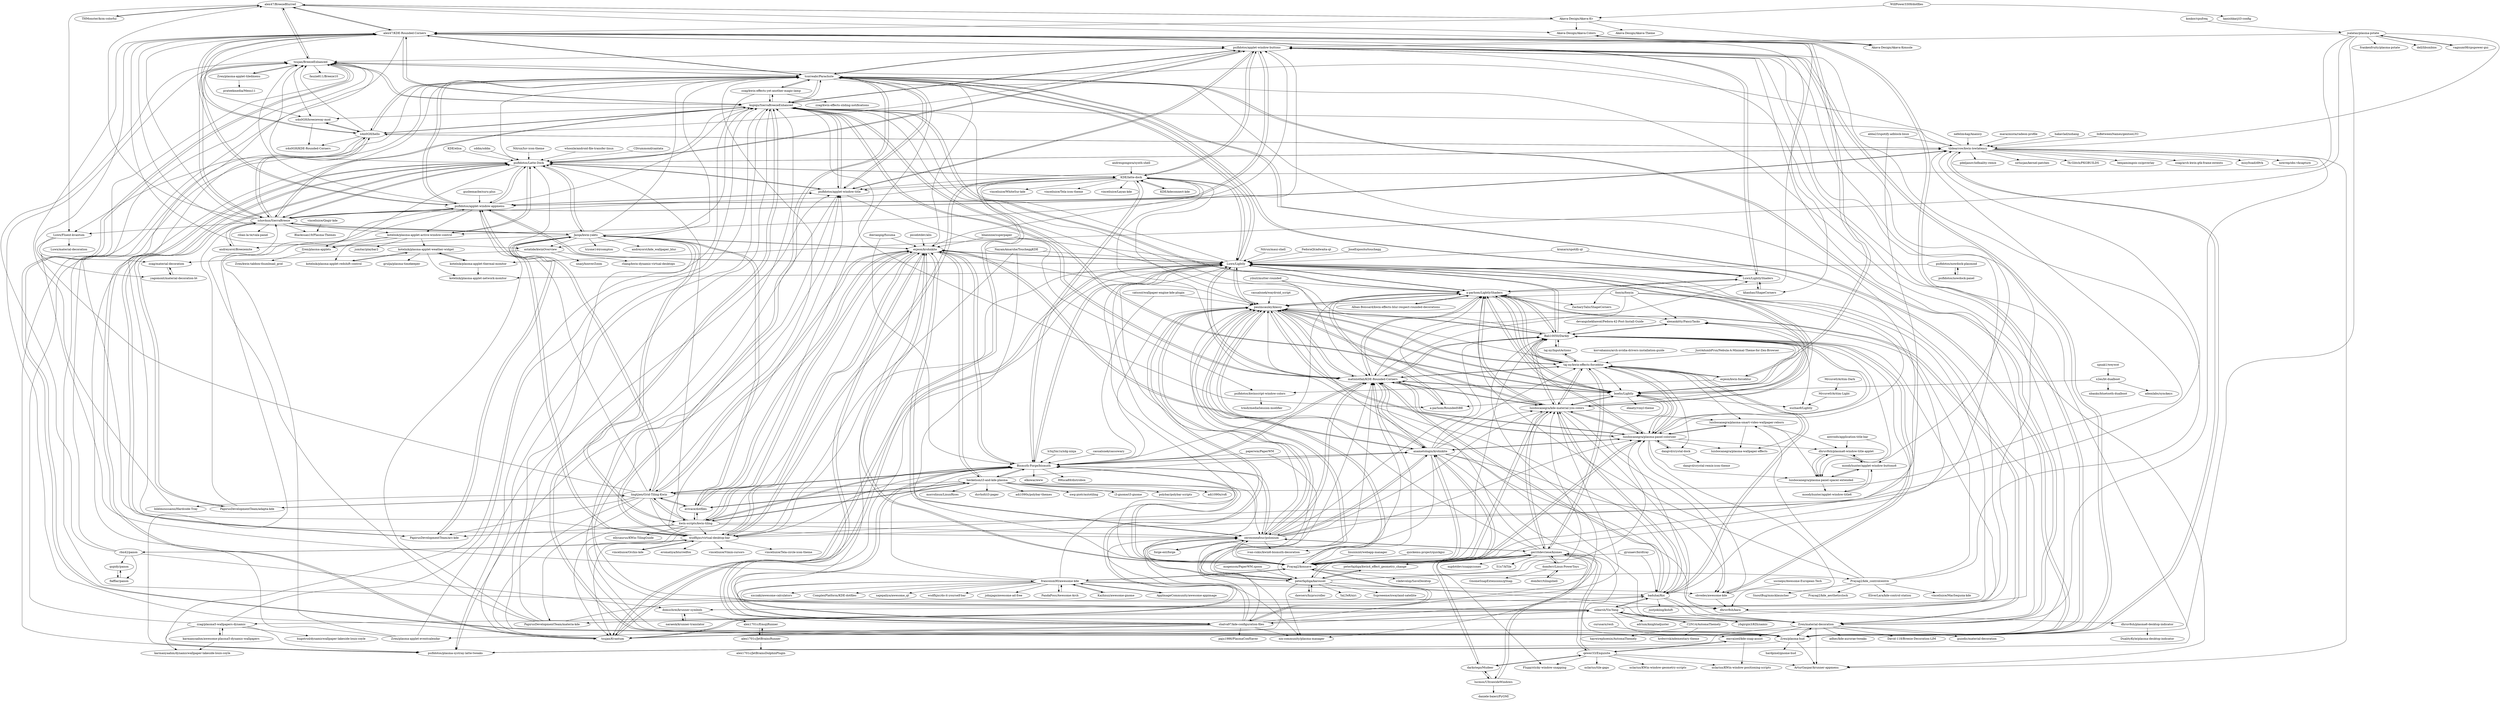 digraph G {
"alex47/BreezeBlurred" -> "Akava-Design/Akava-Kv"
"alex47/BreezeBlurred" -> "tsujan/BreezeEnhanced"
"alex47/BreezeBlurred" -> "THMonster/kcm-colorful" ["e"=1]
"alex47/BreezeBlurred" -> "Akava-Design/Akava-Colors"
"alex47/BreezeBlurred" -> "alex47/KDE-Rounded-Corners"
"alex47/BreezeBlurred" -> "Akava-Design/Akava-Konsole"
"alex47/BreezeBlurred" -> "Luwx/Fluent-kvantum"
"Akava-Design/Akava-Kv" -> "alex47/BreezeBlurred"
"Akava-Design/Akava-Kv" -> "Akava-Design/Akava-Colors"
"Akava-Design/Akava-Kv" -> "Akava-Design/Akava-Konsole"
"Akava-Design/Akava-Kv" -> "Akava-Design/Akava-Theme"
"Akava-Design/Akava-Kv" -> "alex47/KDE-Rounded-Corners"
"KDE/latte-dock" -> "psifidotos/Latte-Dock"
"KDE/latte-dock" -> "Luwx/Lightly"
"KDE/latte-dock" -> "tsujan/Kvantum" ["e"=1]
"KDE/latte-dock" -> "psifidotos/applet-window-buttons"
"KDE/latte-dock" -> "psifidotos/applet-window-appmenu"
"KDE/latte-dock" -> "Bismuth-Forge/bismuth"
"KDE/latte-dock" -> "paulmcauley/klassy"
"KDE/latte-dock" -> "vinceliuice/Layan-kde" ["e"=1]
"KDE/latte-dock" -> "matinlotfali/KDE-Rounded-Corners"
"KDE/latte-dock" -> "KDE/kdeconnect-kde" ["e"=1]
"KDE/latte-dock" -> "wsdfhjxc/virtual-desktop-bar"
"KDE/latte-dock" -> "vinceliuice/WhiteSur-kde" ["e"=1]
"KDE/latte-dock" -> "esjeon/krohnkite"
"KDE/latte-dock" -> "vinceliuice/Tela-icon-theme" ["e"=1]
"KDE/latte-dock" -> "psifidotos/applet-window-title"
"Zren/plasma-applet-eventcalendar" -> "tcorreabr/Parachute" ["e"=1]
"Zren/plasma-applet-eventcalendar" -> "psifidotos/applet-window-title" ["e"=1]
"Zren/plasma-applet-eventcalendar" -> "psifidotos/applet-window-appmenu" ["e"=1]
"Nitrux/luv-icon-theme" -> "psifidotos/Latte-Dock" ["e"=1]
"psifidotos/applet-window-buttons" -> "psifidotos/applet-window-title"
"psifidotos/applet-window-buttons" -> "psifidotos/applet-window-appmenu"
"psifidotos/applet-window-buttons" -> "psifidotos/Latte-Dock"
"psifidotos/applet-window-buttons" -> "kupiqu/SierraBreezeEnhanced"
"psifidotos/applet-window-buttons" -> "tcorreabr/Parachute"
"psifidotos/applet-window-buttons" -> "Zren/plasma-hud"
"psifidotos/applet-window-buttons" -> "alex47/KDE-Rounded-Corners"
"psifidotos/applet-window-buttons" -> "psifidotos/plasma-systray-latte-tweaks"
"psifidotos/applet-window-buttons" -> "kotelnik/plasma-applet-active-window-control"
"psifidotos/applet-window-buttons" -> "moodyhunter/applet-window-buttons6"
"psifidotos/applet-window-buttons" -> "tsujan/BreezeEnhanced"
"psifidotos/applet-window-buttons" -> "KDE/latte-dock"
"psifidotos/applet-window-title" -> "psifidotos/applet-window-buttons"
"psifidotos/applet-window-title" -> "psifidotos/applet-window-appmenu"
"psifidotos/applet-window-title" -> "psifidotos/Latte-Dock"
"psifidotos/applet-window-title" -> "psifidotos/plasma-systray-latte-tweaks"
"psifidotos/applet-window-title" -> "psifidotos/kwinscript-window-colors"
"psifidotos/applet-window-title" -> "tcorreabr/Parachute"
"psifidotos/applet-window-title" -> "kupiqu/SierraBreezeEnhanced"
"psifidotos/applet-window-appmenu" -> "psifidotos/applet-window-title"
"psifidotos/applet-window-appmenu" -> "psifidotos/applet-window-buttons"
"psifidotos/applet-window-appmenu" -> "psifidotos/Latte-Dock"
"psifidotos/applet-window-appmenu" -> "psifidotos/plasma-systray-latte-tweaks"
"psifidotos/applet-window-appmenu" -> "wsdfhjxc/virtual-desktop-bar"
"psifidotos/applet-window-appmenu" -> "tcorreabr/Parachute"
"psifidotos/applet-window-appmenu" -> "tsujan/BreezeEnhanced"
"psifidotos/applet-window-appmenu" -> "Luwx/Lightly"
"psifidotos/applet-window-appmenu" -> "kotelnik/plasma-applet-active-window-control"
"psifidotos/applet-window-appmenu" -> "kupiqu/SierraBreezeEnhanced"
"psifidotos/applet-window-appmenu" -> "alex47/KDE-Rounded-Corners"
"psifidotos/applet-window-appmenu" -> "ishovkun/SierraBreeze"
"ishovkun/SierraBreeze" -> "tsujan/BreezeEnhanced"
"ishovkun/SierraBreeze" -> "kupiqu/SierraBreezeEnhanced"
"ishovkun/SierraBreeze" -> "andreyorst/Breezemite"
"ishovkun/SierraBreeze" -> "psifidotos/Latte-Dock"
"ishovkun/SierraBreeze" -> "n4n0GH/hello"
"ishovkun/SierraBreeze" -> "Blacksuan19/Plasma-Themes"
"ishovkun/SierraBreeze" -> "kotelnik/plasma-applet-active-window-control"
"ishovkun/SierraBreeze" -> "alex47/KDE-Rounded-Corners"
"ishovkun/SierraBreeze" -> "alex47/BreezeBlurred"
"ishovkun/SierraBreeze" -> "psifidotos/applet-window-appmenu"
"ishovkun/SierraBreeze" -> "psifidotos/applet-window-buttons"
"ishovkun/SierraBreeze" -> "Jazqa/kwin-yakts"
"ishovkun/SierraBreeze" -> "Luwx/Fluent-kvantum"
"ishovkun/SierraBreeze" -> "tildearrow/kwin-lowlatency"
"ishovkun/SierraBreeze" -> "rilian-la-te/vala-panel" ["e"=1]
"zzag/plasma5-wallpapers-dynamic" -> "karmanyaahm/awesome-plasma5-dynamic-wallpapers"
"zzag/plasma5-wallpapers-dynamic" -> "kupiqu/SierraBreezeEnhanced"
"zzag/plasma5-wallpapers-dynamic" -> "hugotrsd/dynamicwallpaper-lakeside-louis-coyle"
"zzag/plasma5-wallpapers-dynamic" -> "tcorreabr/Parachute"
"zzag/plasma5-wallpapers-dynamic" -> "karmanyaahm/dynamicwallpaper-lakeside-louis-coyle"
"zzag/plasma5-wallpapers-dynamic" -> "psifidotos/plasma-systray-latte-tweaks"
"lingtjien/Grid-Tiling-Kwin" -> "kwin-scripts/kwin-tiling"
"lingtjien/Grid-Tiling-Kwin" -> "esjeon/krohnkite"
"lingtjien/Grid-Tiling-Kwin" -> "Jazqa/kwin-yakts"
"lingtjien/Grid-Tiling-Kwin" -> "Bismuth-Forge/bismuth"
"lingtjien/Grid-Tiling-Kwin" -> "avivace/dotfiles" ["e"=1]
"lingtjien/Grid-Tiling-Kwin" -> "tsujan/Kvantum" ["e"=1]
"lingtjien/Grid-Tiling-Kwin" -> "psifidotos/Latte-Dock"
"lingtjien/Grid-Tiling-Kwin" -> "PapirusDevelopmentTeam/materia-kde" ["e"=1]
"lingtjien/Grid-Tiling-Kwin" -> "alex47/KDE-Rounded-Corners"
"lingtjien/Grid-Tiling-Kwin" -> "tcorreabr/Parachute"
"lingtjien/Grid-Tiling-Kwin" -> "zeroxoneafour/polonium"
"lingtjien/Grid-Tiling-Kwin" -> "tildearrow/kwin-lowlatency"
"lingtjien/Grid-Tiling-Kwin" -> "PapirusDevelopmentTeam/arc-kde" ["e"=1]
"lingtjien/Grid-Tiling-Kwin" -> "bilelmoussaoui/Hardcode-Tray" ["e"=1]
"lingtjien/Grid-Tiling-Kwin" -> "PapirusDevelopmentTeam/adapta-kde" ["e"=1]
"oskarsh/Yin-Yang" -> "baduhai/Koi"
"oskarsh/Yin-Yang" -> "C2N14/AutomaThemely"
"oskarsh/Yin-Yang" -> "tcorreabr/Parachute"
"oskarsh/Yin-Yang" -> "Zren/plasma-hud"
"oskarsh/Yin-Yang" -> "tsujan/BreezeEnhanced"
"oskarsh/Yin-Yang" -> "Luwx/Lightly"
"oskarsh/Yin-Yang" -> "adrium/knightadjuster"
"oskarsh/Yin-Yang" -> "psifidotos/applet-window-buttons"
"oskarsh/Yin-Yang" -> "ybgirgin3/KDynamic"
"oskarsh/Yin-Yang" -> "esjeon/krohnkite"
"oskarsh/Yin-Yang" -> "PapirusDevelopmentTeam/materia-kde" ["e"=1]
"oskarsh/Yin-Yang" -> "Zren/material-decoration"
"oskarsh/Yin-Yang" -> "shalva97/kde-configuration-files"
"oskarsh/Yin-Yang" -> "kupiqu/SierraBreezeEnhanced"
"oskarsh/Yin-Yang" -> "zzag/plasma5-wallpapers-dynamic"
"hhannine/superpaper" -> "Luwx/Lightly" ["e"=1]
"hhannine/superpaper" -> "esjeon/krohnkite" ["e"=1]
"wsdfhjxc/virtual-desktop-bar" -> "tcorreabr/Parachute"
"wsdfhjxc/virtual-desktop-bar" -> "psifidotos/applet-window-appmenu"
"wsdfhjxc/virtual-desktop-bar" -> "psifidotos/applet-window-title"
"wsdfhjxc/virtual-desktop-bar" -> "vinceliuice/Tela-circle-icon-theme" ["e"=1]
"wsdfhjxc/virtual-desktop-bar" -> "rbn42/panon"
"wsdfhjxc/virtual-desktop-bar" -> "vinceliuice/Orchis-kde" ["e"=1]
"wsdfhjxc/virtual-desktop-bar" -> "Luwx/Lightly"
"wsdfhjxc/virtual-desktop-bar" -> "esjeon/krohnkite"
"wsdfhjxc/virtual-desktop-bar" -> "tsujan/BreezeEnhanced"
"wsdfhjxc/virtual-desktop-bar" -> "psifidotos/applet-window-buttons"
"wsdfhjxc/virtual-desktop-bar" -> "KDE/latte-dock"
"wsdfhjxc/virtual-desktop-bar" -> "n4n0GH/hello"
"wsdfhjxc/virtual-desktop-bar" -> "Bismuth-Forge/bismuth"
"wsdfhjxc/virtual-desktop-bar" -> "eromatiya/blurredfox" ["e"=1]
"wsdfhjxc/virtual-desktop-bar" -> "vinceliuice/Vimix-cursors" ["e"=1]
"esjeon/krohnkite" -> "Bismuth-Forge/bismuth"
"esjeon/krohnkite" -> "kwin-scripts/kwin-tiling"
"esjeon/krohnkite" -> "lingtjien/Grid-Tiling-Kwin"
"esjeon/krohnkite" -> "zeroxoneafour/polonium"
"esjeon/krohnkite" -> "anametologin/krohnkite"
"esjeon/krohnkite" -> "Luwx/Lightly"
"esjeon/krohnkite" -> "Jazqa/kwin-yakts"
"esjeon/krohnkite" -> "tcorreabr/Parachute"
"esjeon/krohnkite" -> "Prayag2/konsave"
"esjeon/krohnkite" -> "avivace/dotfiles" ["e"=1]
"esjeon/krohnkite" -> "paulmcauley/klassy"
"esjeon/krohnkite" -> "wsdfhjxc/virtual-desktop-bar"
"esjeon/krohnkite" -> "heckelson/i3-and-kde-plasma"
"esjeon/krohnkite" -> "shalva97/kde-configuration-files"
"esjeon/krohnkite" -> "tsujan/Kvantum" ["e"=1]
"matinlotfali/KDE-Rounded-Corners" -> "a-parhom/LightlyShaders"
"matinlotfali/KDE-Rounded-Corners" -> "paulmcauley/klassy"
"matinlotfali/KDE-Rounded-Corners" -> "luisbocanegra/plasma-panel-colorizer"
"matinlotfali/KDE-Rounded-Corners" -> "Bali10050/Darkly"
"matinlotfali/KDE-Rounded-Corners" -> "taj-ny/kwin-effects-forceblur"
"matinlotfali/KDE-Rounded-Corners" -> "luisbocanegra/kde-material-you-colors"
"matinlotfali/KDE-Rounded-Corners" -> "Luwx/Lightly"
"matinlotfali/KDE-Rounded-Corners" -> "anametologin/krohnkite"
"matinlotfali/KDE-Rounded-Corners" -> "a-parhom/RoundedSBE"
"matinlotfali/KDE-Rounded-Corners" -> "zeroxoneafour/polonium"
"matinlotfali/KDE-Rounded-Corners" -> "boehs/Lightly"
"matinlotfali/KDE-Rounded-Corners" -> "Bismuth-Forge/bismuth"
"matinlotfali/KDE-Rounded-Corners" -> "kupiqu/SierraBreezeEnhanced"
"matinlotfali/KDE-Rounded-Corners" -> "Luwx/LightlyShaders"
"matinlotfali/KDE-Rounded-Corners" -> "baduhai/Koi"
"andresgongora/synth-shell" -> "KDE/latte-dock" ["e"=1]
"curusarn/resh" -> "Zren/plasma-hud" ["e"=1]
"paperwm/PaperWM" -> "peterfajdiga/karousel" ["e"=1]
"paperwm/PaperWM" -> "Bismuth-Forge/bismuth" ["e"=1]
"PandaFoss/Awesome-Arch" -> "francoism90/awesome-kde" ["e"=1]
"gyunaev/birdtray" -> "Prayag2/konsave" ["e"=1]
"gyunaev/birdtray" -> "baduhai/Koi" ["e"=1]
"PapirusDevelopmentTeam/materia-kde" -> "kupiqu/SierraBreezeEnhanced" ["e"=1]
"PapirusDevelopmentTeam/materia-kde" -> "psifidotos/applet-window-appmenu" ["e"=1]
"PapirusDevelopmentTeam/materia-kde" -> "luisbocanegra/kde-material-you-colors" ["e"=1]
"PapirusDevelopmentTeam/materia-kde" -> "psifidotos/applet-window-buttons" ["e"=1]
"PapirusDevelopmentTeam/materia-kde" -> "ishovkun/SierraBreeze" ["e"=1]
"Zren/plasma-applet-tiledmenu" -> "tsujan/BreezeEnhanced"
"Zren/plasma-applet-tiledmenu" -> "prateekmedia/Menu11"
"kwin-scripts/kwin-tiling" -> "lingtjien/Grid-Tiling-Kwin"
"kwin-scripts/kwin-tiling" -> "esjeon/krohnkite"
"kwin-scripts/kwin-tiling" -> "Jazqa/kwin-yakts"
"kwin-scripts/kwin-tiling" -> "Bismuth-Forge/bismuth"
"kwin-scripts/kwin-tiling" -> "avivace/dotfiles" ["e"=1]
"kwin-scripts/kwin-tiling" -> "psifidotos/Latte-Dock"
"kwin-scripts/kwin-tiling" -> "heckelson/i3-and-kde-plasma"
"kwin-scripts/kwin-tiling" -> "wsdfhjxc/virtual-desktop-bar"
"kwin-scripts/kwin-tiling" -> "tsujan/Kvantum" ["e"=1]
"kwin-scripts/kwin-tiling" -> "PapirusDevelopmentTeam/arc-kde" ["e"=1]
"kwin-scripts/kwin-tiling" -> "Zren/plasma-hud"
"kwin-scripts/kwin-tiling" -> "zeroxoneafour/polonium"
"kwin-scripts/kwin-tiling" -> "tcorreabr/Parachute"
"kwin-scripts/kwin-tiling" -> "tildearrow/kwin-lowlatency"
"kwin-scripts/kwin-tiling" -> "ellysaurus/KWin-TilingGuide"
"hakavlad/nohang" -> "tildearrow/kwin-lowlatency" ["e"=1]
"esjeon/kwin-forceblur" -> "taj-ny/kwin-effects-forceblur"
"esjeon/kwin-forceblur" -> "alex47/KDE-Rounded-Corners"
"esjeon/kwin-forceblur" -> "psifidotos/kwinscript-window-colors"
"jsalatas/plasma-pstate" -> "frankenfruity/plasma-pstate"
"jsalatas/plasma-pstate" -> "psifidotos/applet-window-buttons"
"jsalatas/plasma-pstate" -> "dell/libsmbios" ["e"=1]
"jsalatas/plasma-pstate" -> "vagnum08/cpupower-gui" ["e"=1]
"jsalatas/plasma-pstate" -> "psifidotos/applet-window-title"
"jsalatas/plasma-pstate" -> "kotelnik/plasma-applet-thermal-monitor"
"jsalatas/plasma-pstate" -> "tildearrow/kwin-lowlatency"
"jsalatas/plasma-pstate" -> "Zren/plasma-hud"
"tildearrow/kwin-lowlatency" -> "Zren/plasma-hud"
"tildearrow/kwin-lowlatency" -> "tsujan/BreezeEnhanced"
"tildearrow/kwin-lowlatency" -> "n4n0GH/hello"
"tildearrow/kwin-lowlatency" -> "Tk-Glitch/PKGBUILDS" ["e"=1]
"tildearrow/kwin-lowlatency" -> "Zren/material-decoration"
"tildearrow/kwin-lowlatency" -> "psifidotos/Latte-Dock"
"tildearrow/kwin-lowlatency" -> "benjamimgois-zz/goverlay" ["e"=1]
"tildearrow/kwin-lowlatency" -> "kupiqu/SierraBreezeEnhanced"
"tildearrow/kwin-lowlatency" -> "zzag/arch-kwin-gtk-frame-extents"
"tildearrow/kwin-lowlatency" -> "misyltoad/d9vk" ["e"=1]
"tildearrow/kwin-lowlatency" -> "nowrep/obs-vkcapture" ["e"=1]
"tildearrow/kwin-lowlatency" -> "pdeljanov/infinality-remix" ["e"=1]
"tildearrow/kwin-lowlatency" -> "ishovkun/SierraBreeze"
"tildearrow/kwin-lowlatency" -> "sirlucjan/kernel-patches" ["e"=1]
"tildearrow/kwin-lowlatency" -> "ArturGaspar/krunner-appmenu"
"alex47/KDE-Rounded-Corners" -> "Luwx/LightlyShaders"
"alex47/KDE-Rounded-Corners" -> "n4n0GH/hello"
"alex47/KDE-Rounded-Corners" -> "Zren/plasma-hud"
"alex47/KDE-Rounded-Corners" -> "tcorreabr/Parachute"
"alex47/KDE-Rounded-Corners" -> "psifidotos/applet-window-buttons"
"alex47/KDE-Rounded-Corners" -> "esjeon/kwin-forceblur"
"alex47/KDE-Rounded-Corners" -> "alex47/BreezeBlurred"
"alex47/KDE-Rounded-Corners" -> "n4n0GH/breezeway-mod"
"alex47/KDE-Rounded-Corners" -> "kupiqu/SierraBreezeEnhanced"
"alex47/KDE-Rounded-Corners" -> "khanhas/ShapeCorners"
"alex47/KDE-Rounded-Corners" -> "psifidotos/applet-window-appmenu"
"alex47/KDE-Rounded-Corners" -> "astatide/kwinOverview"
"alex47/KDE-Rounded-Corners" -> "psifidotos/plasma-systray-latte-tweaks"
"Zren/plasma-hud" -> "Zren/material-decoration"
"Zren/plasma-hud" -> "ArturGaspar/krunner-appmenu"
"Zren/plasma-hud" -> "tildearrow/kwin-lowlatency"
"Zren/plasma-hud" -> "hardpixel/gnome-hud" ["e"=1]
"Zren/plasma-hud" -> "tcorreabr/Parachute"
"Zren/plasma-hud" -> "tsujan/BreezeEnhanced"
"Zren/plasma-hud" -> "psifidotos/applet-window-buttons"
"Zren/plasma-hud" -> "psifidotos/applet-window-title"
"Zren/plasma-hud" -> "alex47/KDE-Rounded-Corners"
"Zren/plasma-hud" -> "psifidotos/plasma-systray-latte-tweaks"
"Zren/plasma-hud" -> "kupiqu/SierraBreezeEnhanced"
"gusbemacbe/suru-plus" -> "psifidotos/applet-window-appmenu" ["e"=1]
"Luwx/Fluent-kvantum" -> "zzag/material-decoration"
"Luwx/Fluent-kvantum" -> "yagomont/material-decoration-bt"
"Luwx/Fluent-kvantum" -> "Luwx/material-decoration"
"InBetweenNames/gentooLTO" -> "tildearrow/kwin-lowlatency" ["e"=1]
"PapirusDevelopmentTeam/adapta-kde" -> "psifidotos/Latte-Dock" ["e"=1]
"PapirusDevelopmentTeam/adapta-kde" -> "ishovkun/SierraBreeze" ["e"=1]
"PapirusDevelopmentTeam/adapta-kde" -> "lingtjien/Grid-Tiling-Kwin" ["e"=1]
"abba23/spotify-adblock-linux" -> "tildearrow/kwin-lowlatency" ["e"=1]
"abba23/spotify-adblock-linux" -> "wsdfhjxc/virtual-desktop-bar" ["e"=1]
"rbn42/panon" -> "flafflar/panon"
"rbn42/panon" -> "wsdfhjxc/virtual-desktop-bar"
"rbn42/panon" -> "qspidy/panon"
"rbn42/panon" -> "domschrei/krunner-symbols"
"rbn42/panon" -> "tsujan/BreezeEnhanced"
"rbn42/panon" -> "tcorreabr/Parachute"
"zzag/kwin-effects-yet-another-magic-lamp" -> "zzag/kwin-effects-sliding-notifications"
"zzag/kwin-effects-yet-another-magic-lamp" -> "kupiqu/SierraBreezeEnhanced"
"zzag/kwin-effects-yet-another-magic-lamp" -> "psifidotos/plasma-systray-latte-tweaks"
"zzag/kwin-effects-yet-another-magic-lamp" -> "tcorreabr/Parachute"
"tsujan/BreezeEnhanced" -> "kupiqu/SierraBreezeEnhanced"
"tsujan/BreezeEnhanced" -> "alex47/BreezeBlurred"
"tsujan/BreezeEnhanced" -> "ishovkun/SierraBreeze"
"tsujan/BreezeEnhanced" -> "fauzie811/Breeze10" ["e"=1]
"tsujan/BreezeEnhanced" -> "tcorreabr/Parachute"
"tsujan/BreezeEnhanced" -> "Zren/plasma-hud"
"tsujan/BreezeEnhanced" -> "Zren/plasma-applet-tiledmenu"
"tsujan/BreezeEnhanced" -> "n4n0GH/breezeway-mod"
"C2N14/AutomaThemely" -> "oskarsh/Yin-Yang"
"C2N14/AutomaThemely" -> "hrdwrrsk/adementary-theme" ["e"=1]
"C2N14/AutomaThemely" -> "haywirephoenix/AutomaThemely"
"francoism90/awesome-kde" -> "Kazhnuz/awesome-gnome" ["e"=1]
"francoism90/awesome-kde" -> "PandaFoss/Awesome-Arch" ["e"=1]
"francoism90/awesome-kde" -> "AppImageCommunity/awesome-appimage" ["e"=1]
"francoism90/awesome-kde" -> "shalva97/kde-configuration-files"
"francoism90/awesome-kde" -> "Prayag2/konsave"
"francoism90/awesome-kde" -> "xxczaki/awesome-calculators" ["e"=1]
"francoism90/awesome-kde" -> "Luwx/Lightly"
"francoism90/awesome-kde" -> "ComplexPlatform/KDE-dotfiles"
"francoism90/awesome-kde" -> "tsujan/BreezeEnhanced"
"francoism90/awesome-kde" -> "shvedes/awesome-kde"
"francoism90/awesome-kde" -> "najepaliya/awesome_qt"
"francoism90/awesome-kde" -> "wsdfhjxc/do-it-yourself-bar"
"francoism90/awesome-kde" -> "johnjago/awesome-ad-free" ["e"=1]
"francoism90/awesome-kde" -> "Bismuth-Forge/bismuth"
"francoism90/awesome-kde" -> "baduhai/Koi"
"Mrcuve0/Aritim-Dark" -> "Mrcuve0/Aritim-Light"
"lucmos/UltrawideWindows" -> "darkstego/Mudeer"
"lucmos/UltrawideWindows" -> "gerritdevriese/kzones"
"lucmos/UltrawideWindows" -> "daniele-baieri/PyGMI" ["e"=1]
"alex1701c/JetBrainsRunner" -> "alex1701c/JetBrainsDolphinPlugin"
"alex1701c/JetBrainsRunner" -> "alex1701c/EmojiRunner"
"vinceliuice/Qogir-kde" -> "Blacksuan19/Plasma-Themes" ["e"=1]
"kupiqu/SierraBreezeEnhanced" -> "tsujan/BreezeEnhanced"
"kupiqu/SierraBreezeEnhanced" -> "ishovkun/SierraBreeze"
"kupiqu/SierraBreezeEnhanced" -> "n4n0GH/breezeway-mod"
"kupiqu/SierraBreezeEnhanced" -> "psifidotos/applet-window-buttons"
"kupiqu/SierraBreezeEnhanced" -> "tcorreabr/Parachute"
"kupiqu/SierraBreezeEnhanced" -> "a-parhom/RoundedSBE"
"kupiqu/SierraBreezeEnhanced" -> "psifidotos/applet-window-title"
"kupiqu/SierraBreezeEnhanced" -> "a-parhom/LightlyShaders"
"kupiqu/SierraBreezeEnhanced" -> "psifidotos/plasma-systray-latte-tweaks"
"kupiqu/SierraBreezeEnhanced" -> "boehs/Lightly"
"kupiqu/SierraBreezeEnhanced" -> "zzag/kwin-effects-yet-another-magic-lamp"
"kupiqu/SierraBreezeEnhanced" -> "n4n0GH/hello"
"kupiqu/SierraBreezeEnhanced" -> "alex47/KDE-Rounded-Corners"
"kupiqu/SierraBreezeEnhanced" -> "matinlotfali/KDE-Rounded-Corners"
"kupiqu/SierraBreezeEnhanced" -> "Zren/plasma-hud"
"WillPower3309/dotfiles" -> "kanishkarj/i3-config"
"WillPower3309/dotfiles" -> "Akava-Design/Akava-Kv"
"alex1701c/EmojiRunner" -> "alex1701c/JetBrainsRunner"
"Mrcuve0/Aritim-Light" -> "xuzhao9/Lightly"
"astatide/kwinOverview" -> "rliang/kwin-dynamic-virtual-desktops"
"astatide/kwinOverview" -> "unarj/hooverZoom" ["e"=1]
"astatide/kwinOverview" -> "zzag/material-decoration"
"khanhas/ShapeCorners" -> "Luwx/LightlyShaders"
"zzag/material-decoration" -> "yagomont/material-decoration-bt"
"yagomont/material-decoration-bt" -> "zzag/material-decoration"
"psifidotos/kwinscript-window-colors" -> "trmdi/mediaSession-modifier"
"Akava-Design/Akava-Konsole" -> "Akava-Design/Akava-Colors"
"THMonster/kcm-colorful" -> "alex47/BreezeBlurred" ["e"=1]
"Akava-Design/Akava-Colors" -> "Akava-Design/Akava-Konsole"
"AppImageCommunity/awesome-appimage" -> "francoism90/awesome-kde" ["e"=1]
"paulmcauley/klassy" -> "luisbocanegra/plasma-panel-colorizer"
"paulmcauley/klassy" -> "matinlotfali/KDE-Rounded-Corners"
"paulmcauley/klassy" -> "Bali10050/Darkly"
"paulmcauley/klassy" -> "Luwx/Lightly"
"paulmcauley/klassy" -> "luisbocanegra/kde-material-you-colors"
"paulmcauley/klassy" -> "anametologin/krohnkite"
"paulmcauley/klassy" -> "a-parhom/LightlyShaders"
"paulmcauley/klassy" -> "boehs/Lightly"
"paulmcauley/klassy" -> "taj-ny/kwin-effects-forceblur"
"paulmcauley/klassy" -> "Prayag2/konsave"
"paulmcauley/klassy" -> "alexankitty/FancyTasks"
"paulmcauley/klassy" -> "zeroxoneafour/polonium"
"paulmcauley/klassy" -> "tsujan/Kvantum" ["e"=1]
"paulmcauley/klassy" -> "peterfajdiga/karousel"
"paulmcauley/klassy" -> "Zren/material-decoration"
"Nitrux/maui-shell" -> "Luwx/Lightly" ["e"=1]
"shalva97/kde-configuration-files" -> "Prayag2/konsave"
"shalva97/kde-configuration-files" -> "paulmcauley/klassy"
"shalva97/kde-configuration-files" -> "Bismuth-Forge/bismuth"
"shalva97/kde-configuration-files" -> "francoism90/awesome-kde"
"shalva97/kde-configuration-files" -> "paju1986/PlasmaConfSaver"
"shalva97/kde-configuration-files" -> "esjeon/krohnkite"
"shalva97/kde-configuration-files" -> "matinlotfali/KDE-Rounded-Corners"
"shalva97/kde-configuration-files" -> "Zren/plasma-applet-eventcalendar" ["e"=1]
"shalva97/kde-configuration-files" -> "Luwx/Lightly"
"shalva97/kde-configuration-files" -> "nix-community/plasma-manager" ["e"=1]
"shalva97/kde-configuration-files" -> "zeroxoneafour/polonium"
"shalva97/kde-configuration-files" -> "baduhai/Koi"
"shalva97/kde-configuration-files" -> "oskarsh/Yin-Yang"
"shalva97/kde-configuration-files" -> "Bali10050/Darkly"
"shalva97/kde-configuration-files" -> "tsujan/Kvantum" ["e"=1]
"Luwx/Lightly" -> "paulmcauley/klassy"
"Luwx/Lightly" -> "a-parhom/LightlyShaders"
"Luwx/Lightly" -> "Luwx/LightlyShaders"
"Luwx/Lightly" -> "matinlotfali/KDE-Rounded-Corners"
"Luwx/Lightly" -> "boehs/Lightly"
"Luwx/Lightly" -> "tcorreabr/Parachute"
"Luwx/Lightly" -> "KDE/latte-dock"
"Luwx/Lightly" -> "tsujan/Kvantum" ["e"=1]
"Luwx/Lightly" -> "Bali10050/Darkly"
"Luwx/Lightly" -> "Bismuth-Forge/bismuth"
"Luwx/Lightly" -> "psifidotos/applet-window-appmenu"
"Luwx/Lightly" -> "luisbocanegra/kde-material-you-colors"
"Luwx/Lightly" -> "esjeon/krohnkite"
"Luwx/Lightly" -> "kupiqu/SierraBreezeEnhanced"
"Luwx/Lightly" -> "Zren/material-decoration"
"tsujan/Kvantum" -> "psifidotos/Latte-Dock" ["e"=1]
"tsujan/Kvantum" -> "Luwx/Lightly" ["e"=1]
"tsujan/Kvantum" -> "KDE/latte-dock" ["e"=1]
"tsujan/Kvantum" -> "paulmcauley/klassy" ["e"=1]
"tsujan/Kvantum" -> "psifidotos/applet-window-buttons" ["e"=1]
"tsujan/Kvantum" -> "matinlotfali/KDE-Rounded-Corners" ["e"=1]
"tsujan/Kvantum" -> "tsujan/BreezeEnhanced" ["e"=1]
"tsujan/Kvantum" -> "kupiqu/SierraBreezeEnhanced" ["e"=1]
"baduhai/Koi" -> "oskarsh/Yin-Yang"
"baduhai/Koi" -> "luisbocanegra/kde-material-you-colors"
"baduhai/Koi" -> "taj-ny/kwin-effects-forceblur"
"baduhai/Koi" -> "matinlotfali/KDE-Rounded-Corners"
"baduhai/Koi" -> "justjokiing/kshift"
"baduhai/Koi" -> "paulmcauley/klassy"
"baduhai/Koi" -> "ybgirgin3/KDynamic"
"baduhai/Koi" -> "Bali10050/Darkly"
"baduhai/Koi" -> "Zren/material-decoration"
"baduhai/Koi" -> "boehs/Lightly"
"baduhai/Koi" -> "domschrei/krunner-symbols"
"kraxarn/spotify-qt" -> "Luwx/Lightly" ["e"=1]
"kraxarn/spotify-qt" -> "Prayag2/konsave" ["e"=1]
"tcorreabr/Parachute" -> "wsdfhjxc/virtual-desktop-bar"
"tcorreabr/Parachute" -> "psifidotos/applet-window-buttons"
"tcorreabr/Parachute" -> "ArturGaspar/krunner-appmenu"
"tcorreabr/Parachute" -> "tsujan/BreezeEnhanced"
"tcorreabr/Parachute" -> "astatide/kwinOverview"
"tcorreabr/Parachute" -> "kupiqu/SierraBreezeEnhanced"
"tcorreabr/Parachute" -> "Zren/plasma-hud"
"tcorreabr/Parachute" -> "n4n0GH/hello"
"tcorreabr/Parachute" -> "Luwx/Lightly"
"tcorreabr/Parachute" -> "psifidotos/applet-window-title"
"tcorreabr/Parachute" -> "Luwx/LightlyShaders"
"tcorreabr/Parachute" -> "psifidotos/applet-window-appmenu"
"tcorreabr/Parachute" -> "alex47/KDE-Rounded-Corners"
"tcorreabr/Parachute" -> "Zren/material-decoration"
"tcorreabr/Parachute" -> "zzag/kwin-effects-yet-another-magic-lamp"
"darkstego/Mudeer" -> "gerritdevriese/kzones"
"darkstego/Mudeer" -> "qewer33/Exquisite"
"darkstego/Mudeer" -> "lucmos/UltrawideWindows"
"linuxmint/webapp-manager" -> "Prayag2/konsave" ["e"=1]
"heckelson/i3-and-kde-plasma" -> "avivace/dotfiles" ["e"=1]
"heckelson/i3-and-kde-plasma" -> "Bismuth-Forge/bismuth"
"heckelson/i3-and-kde-plasma" -> "morrolinux/LinuxRices" ["e"=1]
"heckelson/i3-and-kde-plasma" -> "esjeon/krohnkite"
"heckelson/i3-and-kde-plasma" -> "kwin-scripts/kwin-tiling"
"heckelson/i3-and-kde-plasma" -> "zeroxoneafour/polonium"
"heckelson/i3-and-kde-plasma" -> "anametologin/krohnkite"
"heckelson/i3-and-kde-plasma" -> "duvholt/i3-pager"
"heckelson/i3-and-kde-plasma" -> "adi1090x/polybar-themes" ["e"=1]
"heckelson/i3-and-kde-plasma" -> "nwg-piotr/autotiling" ["e"=1]
"heckelson/i3-and-kde-plasma" -> "lingtjien/Grid-Tiling-Kwin"
"heckelson/i3-and-kde-plasma" -> "i3-gnome/i3-gnome" ["e"=1]
"heckelson/i3-and-kde-plasma" -> "polybar/polybar-scripts" ["e"=1]
"heckelson/i3-and-kde-plasma" -> "adi1090x/rofi" ["e"=1]
"heckelson/i3-and-kde-plasma" -> "Prayag2/konsave"
"Luwx/LightlyShaders" -> "khanhas/ShapeCorners"
"Luwx/LightlyShaders" -> "alex47/KDE-Rounded-Corners"
"Luwx/LightlyShaders" -> "a-parhom/LightlyShaders"
"Luwx/LightlyShaders" -> "Luwx/Lightly"
"Luwx/LightlyShaders" -> "ZacharyTalis/ShapeCorners"
"Luwx/LightlyShaders" -> "tcorreabr/Parachute"
"Zren/material-decoration" -> "Zren/plasma-hud"
"Zren/material-decoration" -> "ArturGaspar/krunner-appmenu"
"Zren/material-decoration" -> "guiodic/material-decoration"
"Zren/material-decoration" -> "psifidotos/plasma-systray-latte-tweaks"
"Zren/material-decoration" -> "tcorreabr/Parachute"
"Zren/material-decoration" -> "adhec/kde-aurorae-tweaks"
"Zren/material-decoration" -> "psifidotos/applet-window-title"
"Zren/material-decoration" -> "David-118/Breeze-Decoration-LIM"
"Zren/material-decoration" -> "emvaized/kde-snap-assist"
"Zren/material-decoration" -> "a-parhom/LightlyShaders"
"n4n0GH/hello" -> "n4n0GH/breezeway-mod"
"n4n0GH/hello" -> "tcorreabr/Parachute"
"n4n0GH/hello" -> "alex47/KDE-Rounded-Corners"
"n4n0GH/hello" -> "n4n0GH/KDE-Rounded-Corners"
"n4n0GH/hello" -> "tsujan/BreezeEnhanced"
"n4n0GH/hello" -> "kupiqu/SierraBreezeEnhanced"
"n4n0GH/hello" -> "ishovkun/SierraBreeze"
"n4n0GH/hello" -> "tildearrow/kwin-lowlatency"
"n4n0GH/hello" -> "psifidotos/applet-window-buttons"
"n4n0GH/hello" -> "Luwx/Fluent-kvantum"
"FedoraQt/adwaita-qt" -> "Luwx/Lightly" ["e"=1]
"n4n0GH/breezeway-mod" -> "n4n0GH/KDE-Rounded-Corners"
"n4n0GH/breezeway-mod" -> "n4n0GH/hello"
"karmanyaahm/awesome-plasma5-dynamic-wallpapers" -> "zzag/plasma5-wallpapers-dynamic"
"karmanyaahm/awesome-plasma5-dynamic-wallpapers" -> "karmanyaahm/dynamicwallpaper-lakeside-louis-coyle"
"catsout/wallpaper-engine-kde-plugin" -> "Bismuth-Forge/bismuth" ["e"=1]
"catsout/wallpaper-engine-kde-plugin" -> "paulmcauley/klassy" ["e"=1]
"whoozle/android-file-transfer-linux" -> "psifidotos/Latte-Dock" ["e"=1]
"bilelmoussaoui/Hardcode-Tray" -> "alex47/KDE-Rounded-Corners" ["e"=1]
"JoseExposito/touchegg" -> "Luwx/Lightly" ["e"=1]
"spxak1/weywot" -> "x2es/bt-dualboot" ["e"=1]
"NayamAmarshe/ToucheggKDE" -> "wsdfhjxc/virtual-desktop-bar" ["e"=1]
"NayamAmarshe/ToucheggKDE" -> "Luwx/Lightly" ["e"=1]
"NayamAmarshe/ToucheggKDE" -> "Prayag2/konsave" ["e"=1]
"CDrummond/cantata" -> "psifidotos/Latte-Dock" ["e"=1]
"kotelnik/plasma-applet-weather-widget" -> "kotelnik/plasma-applet-redshift-control"
"kotelnik/plasma-applet-weather-widget" -> "kotelnik/plasma-applet-thermal-monitor"
"kotelnik/plasma-applet-weather-widget" -> "kotelnik/plasma-applet-network-monitor"
"kotelnik/plasma-applet-weather-widget" -> "grulja/plasma-timekeeper"
"a-parhom/LightlyShaders" -> "matinlotfali/KDE-Rounded-Corners"
"a-parhom/LightlyShaders" -> "a-parhom/RoundedSBE"
"a-parhom/LightlyShaders" -> "Luwx/Lightly"
"a-parhom/LightlyShaders" -> "Luwx/LightlyShaders"
"a-parhom/LightlyShaders" -> "Alban-Boissard/kwin-effects-blur-respect-rounded-decorations"
"a-parhom/LightlyShaders" -> "paulmcauley/klassy"
"a-parhom/LightlyShaders" -> "boehs/Lightly"
"a-parhom/LightlyShaders" -> "taj-ny/kwin-effects-forceblur"
"a-parhom/LightlyShaders" -> "luisbocanegra/plasma-panel-colorizer"
"a-parhom/LightlyShaders" -> "kupiqu/SierraBreezeEnhanced"
"a-parhom/LightlyShaders" -> "Bali10050/Darkly"
"a-parhom/LightlyShaders" -> "luisbocanegra/kde-material-you-colors"
"a-parhom/LightlyShaders" -> "Zren/material-decoration"
"a-parhom/LightlyShaders" -> "ZacharyTalis/ShapeCorners"
"a-parhom/LightlyShaders" -> "alex47/KDE-Rounded-Corners"
"Prayag2/konsave" -> "shalva97/kde-configuration-files"
"Prayag2/konsave" -> "paulmcauley/klassy"
"Prayag2/konsave" -> "Bismuth-Forge/bismuth"
"Prayag2/konsave" -> "zeroxoneafour/polonium"
"Prayag2/konsave" -> "luisbocanegra/plasma-panel-colorizer"
"Prayag2/konsave" -> "matinlotfali/KDE-Rounded-Corners"
"Prayag2/konsave" -> "esjeon/krohnkite"
"Prayag2/konsave" -> "luisbocanegra/kde-material-you-colors"
"Prayag2/konsave" -> "Prayag2/kde_controlcentre"
"Prayag2/konsave" -> "Luwx/Lightly"
"Prayag2/konsave" -> "vikdevelop/SaveDesktop" ["e"=1]
"Prayag2/konsave" -> "francoism90/awesome-kde"
"Prayag2/konsave" -> "Bali10050/Darkly"
"Prayag2/konsave" -> "anametologin/krohnkite"
"Prayag2/konsave" -> "gerritdevriese/kzones"
"vinceliuice/Orchis-kde" -> "wsdfhjxc/virtual-desktop-bar" ["e"=1]
"forge-ext/forge" -> "zeroxoneafour/polonium" ["e"=1]
"kotelnik/plasma-applet-active-window-control" -> "kotelnik/plasma-applet-weather-widget"
"kotelnik/plasma-applet-active-window-control" -> "psifidotos/Latte-Dock"
"kotelnik/plasma-applet-active-window-control" -> "jsmitar/playbar2"
"kotelnik/plasma-applet-active-window-control" -> "kotelnik/plasma-applet-redshift-control"
"kotelnik/plasma-applet-active-window-control" -> "andreyorst/Breezemite"
"kotelnik/plasma-applet-active-window-control" -> "Zren/plasma-applets"
"kotelnik/plasma-applet-thermal-monitor" -> "kotelnik/plasma-applet-weather-widget"
"kotelnik/plasma-applet-thermal-monitor" -> "kotelnik/plasma-applet-network-monitor"
"kotelnik/plasma-applet-redshift-control" -> "kotelnik/plasma-applet-weather-widget"
"b3nj5m1n/xdg-ninja" -> "Bismuth-Forge/bismuth" ["e"=1]
"casualsnek/cassowary" -> "Bismuth-Forge/bismuth" ["e"=1]
"KDE/kdeconnect-kde" -> "KDE/latte-dock" ["e"=1]
"x2es/bt-dualboot" -> "ademlabs/synckeys"
"x2es/bt-dualboot" -> "nbanks/bluetooth-dualboot"
"x2es/bt-dualboot" -> "boehs/Lightly"
"korvahannu/arch-nvidia-drivers-installation-guide" -> "taj-ny/kwin-effects-forceblur" ["e"=1]
"yilozt/mutter-rounded" -> "a-parhom/LightlyShaders" ["e"=1]
"yilozt/mutter-rounded" -> "matinlotfali/KDE-Rounded-Corners" ["e"=1]
"quickemu-project/quickgui" -> "Prayag2/konsave" ["e"=1]
"Bismuth-Forge/bismuth" -> "esjeon/krohnkite"
"Bismuth-Forge/bismuth" -> "zeroxoneafour/polonium"
"Bismuth-Forge/bismuth" -> "anametologin/krohnkite"
"Bismuth-Forge/bismuth" -> "kwin-scripts/kwin-tiling"
"Bismuth-Forge/bismuth" -> "Prayag2/konsave"
"Bismuth-Forge/bismuth" -> "Luwx/Lightly"
"Bismuth-Forge/bismuth" -> "matinlotfali/KDE-Rounded-Corners"
"Bismuth-Forge/bismuth" -> "lingtjien/Grid-Tiling-Kwin"
"Bismuth-Forge/bismuth" -> "paulmcauley/klassy"
"Bismuth-Forge/bismuth" -> "heckelson/i3-and-kde-plasma"
"Bismuth-Forge/bismuth" -> "KDE/latte-dock"
"Bismuth-Forge/bismuth" -> "shalva97/kde-configuration-files"
"Bismuth-Forge/bismuth" -> "elkowar/eww" ["e"=1]
"Bismuth-Forge/bismuth" -> "a-parhom/LightlyShaders"
"Bismuth-Forge/bismuth" -> "89luca89/distrobox" ["e"=1]
"luisbocanegra/kde-material-you-colors" -> "luisbocanegra/plasma-panel-colorizer"
"luisbocanegra/kde-material-you-colors" -> "paulmcauley/klassy"
"luisbocanegra/kde-material-you-colors" -> "boehs/Lightly"
"luisbocanegra/kde-material-you-colors" -> "matinlotfali/KDE-Rounded-Corners"
"luisbocanegra/kde-material-you-colors" -> "taj-ny/kwin-effects-forceblur"
"luisbocanegra/kde-material-you-colors" -> "Bali10050/Darkly"
"luisbocanegra/kde-material-you-colors" -> "a-parhom/LightlyShaders"
"luisbocanegra/kde-material-you-colors" -> "baduhai/Koi"
"luisbocanegra/kde-material-you-colors" -> "Luwx/Lightly"
"luisbocanegra/kde-material-you-colors" -> "alexankitty/FancyTasks"
"luisbocanegra/kde-material-you-colors" -> "Zren/material-decoration"
"luisbocanegra/kde-material-you-colors" -> "Prayag2/konsave"
"luisbocanegra/kde-material-you-colors" -> "luisbocanegra/plasma-smart-video-wallpaper-reborn"
"luisbocanegra/kde-material-you-colors" -> "shvedes/awesome-kde"
"luisbocanegra/kde-material-you-colors" -> "gerritdevriese/kzones"
"casualsnek/waydroid_script" -> "paulmcauley/klassy" ["e"=1]
"devangshekhawat/Fedora-42-Post-Install-Guide" -> "Bali10050/Darkly" ["e"=1]
"mogenson/PaperWM.spoon" -> "peterfajdiga/karousel" ["e"=1]
"dangvd/crystal-dock" -> "dangvd/crystal-remix-icon-theme" ["e"=1]
"dangvd/crystal-dock" -> "luisbocanegra/plasma-panel-colorizer"
"Alban-Boissard/kwin-effects-blur-respect-rounded-decorations" -> "a-parhom/LightlyShaders"
"Prayag2/kde_controlcentre" -> "SnoutBug/mmcklauncher"
"Prayag2/kde_controlcentre" -> "Prayag2/kde_aestheticclock"
"Prayag2/kde_controlcentre" -> "alexankitty/FancyTasks"
"Prayag2/kde_controlcentre" -> "luisbocanegra/plasma-smart-video-wallpaper-reborn"
"Prayag2/kde_controlcentre" -> "EliverLara/kde-control-station"
"Prayag2/kde_controlcentre" -> "vinceliuice/MacSequoia-kde" ["e"=1]
"Prayag2/kde_controlcentre" -> "psifidotos/applet-window-buttons"
"Prayag2/kde_controlcentre" -> "a-parhom/LightlyShaders"
"alexankitty/FancyTasks" -> "Bali10050/Darkly"
"peterfajdiga/karousel" -> "peterfajdiga/kwin4_effect_geometry_change"
"peterfajdiga/karousel" -> "zeroxoneafour/polonium"
"peterfajdiga/karousel" -> "anametologin/krohnkite"
"peterfajdiga/karousel" -> "dawsers/hyprscroller" ["e"=1]
"peterfajdiga/karousel" -> "paulmcauley/klassy"
"peterfajdiga/karousel" -> "luisbocanegra/plasma-panel-colorizer"
"peterfajdiga/karousel" -> "dhruv8sh/kara"
"peterfajdiga/karousel" -> "matinlotfali/KDE-Rounded-Corners"
"peterfajdiga/karousel" -> "luisbocanegra/kde-material-you-colors"
"peterfajdiga/karousel" -> "nix-community/plasma-manager" ["e"=1]
"peterfajdiga/karousel" -> "YaLTeR/niri" ["e"=1]
"peterfajdiga/karousel" -> "Supreeeme/xwayland-satellite" ["e"=1]
"nefelim4ag/Ananicy" -> "tildearrow/kwin-lowlatency" ["e"=1]
"qewer33/Exquisite" -> "emvaized/kde-snap-assist"
"qewer33/Exquisite" -> "gerritdevriese/kzones"
"qewer33/Exquisite" -> "nclarius/KWin-window-geometry-scripts"
"qewer33/Exquisite" -> "ArturGaspar/krunner-appmenu"
"qewer33/Exquisite" -> "nclarius/KWin-window-positioning-scripts"
"qewer33/Exquisite" -> "Flupp/sticky-window-snapping"
"qewer33/Exquisite" -> "darkstego/Mudeer"
"qewer33/Exquisite" -> "nclarius/tile-gaps"
"konkor/cpufreq" -> "jsalatas/plasma-pstate" ["e"=1]
"fooyin/fooyin" -> "paulmcauley/klassy" ["e"=1]
"fooyin/fooyin" -> "luisbocanegra/plasma-panel-colorizer" ["e"=1]
"fooyin/fooyin" -> "alexankitty/FancyTasks" ["e"=1]
"fooyin/fooyin" -> "Prayag2/konsave" ["e"=1]
"fooyin/fooyin" -> "matinlotfali/KDE-Rounded-Corners" ["e"=1]
"gerritdevriese/kzones" -> "qewer33/Exquisite"
"gerritdevriese/kzones" -> "darkstego/Mudeer"
"gerritdevriese/kzones" -> "emvaized/kde-snap-assist"
"gerritdevriese/kzones" -> "mgdotdev/snappyzones"
"gerritdevriese/kzones" -> "lucmos/UltrawideWindows"
"gerritdevriese/kzones" -> "taj-ny/kwin-effects-forceblur"
"gerritdevriese/kzones" -> "luisbocanegra/kde-material-you-colors"
"gerritdevriese/kzones" -> "matinlotfali/KDE-Rounded-Corners"
"gerritdevriese/kzones" -> "domferr/Linux-PowerToys"
"gerritdevriese/kzones" -> "zeroxoneafour/polonium"
"gerritdevriese/kzones" -> "peterfajdiga/kwin4_effect_geometry_change"
"gerritdevriese/kzones" -> "51n7/kTile"
"gerritdevriese/kzones" -> "Flupp/sticky-window-snapping"
"gerritdevriese/kzones" -> "Prayag2/konsave"
"gerritdevriese/kzones" -> "paulmcauley/klassy"
"emvaized/kde-snap-assist" -> "qewer33/Exquisite"
"emvaized/kde-snap-assist" -> "nclarius/KWin-window-positioning-scripts"
"a-parhom/RoundedSBE" -> "a-parhom/LightlyShaders"
"naraesk/krunner-translator" -> "domschrei/krunner-symbols"
"peterfajdiga/kwin4_effect_geometry_change" -> "peterfajdiga/karousel"
"Zren/plasma-applets" -> "Zren/kwin-tabbox-thumbnail_grid"
"boehs/Lightly" -> "Bali10050/Darkly"
"boehs/Lightly" -> "xuzhao9/Lightly"
"boehs/Lightly" -> "luisbocanegra/kde-material-you-colors"
"boehs/Lightly" -> "paulmcauley/klassy"
"boehs/Lightly" -> "luisbocanegra/plasma-panel-colorizer"
"boehs/Lightly" -> "Luwx/Lightly"
"boehs/Lightly" -> "a-parhom/LightlyShaders"
"boehs/Lightly" -> "ekaaty/vinyl-theme"
"boehs/Lightly" -> "a-parhom/RoundedSBE"
"boehs/Lightly" -> "kupiqu/SierraBreezeEnhanced"
"boehs/Lightly" -> "matinlotfali/KDE-Rounded-Corners"
"boehs/Lightly" -> "alexankitty/FancyTasks"
"domschrei/krunner-symbols" -> "alex1701c/EmojiRunner"
"domschrei/krunner-symbols" -> "naraesk/krunner-translator"
"luisbocanegra/plasma-panel-spacer-extended" -> "moodyhunter/applet-window-buttons6"
"luisbocanegra/plasma-panel-spacer-extended" -> "moodyhunter/applet-window-title6"
"luisbocanegra/plasma-panel-spacer-extended" -> "dhruv8sh/plasma6-window-title-applet"
"zeroxoneafour/polonium" -> "anametologin/krohnkite"
"zeroxoneafour/polonium" -> "Bismuth-Forge/bismuth"
"zeroxoneafour/polonium" -> "peterfajdiga/karousel"
"zeroxoneafour/polonium" -> "esjeon/krohnkite"
"zeroxoneafour/polonium" -> "matinlotfali/KDE-Rounded-Corners"
"zeroxoneafour/polonium" -> "paulmcauley/klassy"
"zeroxoneafour/polonium" -> "Prayag2/konsave"
"zeroxoneafour/polonium" -> "nix-community/plasma-manager" ["e"=1]
"zeroxoneafour/polonium" -> "luisbocanegra/plasma-panel-colorizer"
"zeroxoneafour/polonium" -> "luisbocanegra/kde-material-you-colors"
"zeroxoneafour/polonium" -> "a-parhom/LightlyShaders"
"zeroxoneafour/polonium" -> "forge-ext/forge" ["e"=1]
"zeroxoneafour/polonium" -> "ivan-cukic/kwin6-bismuth-decoration"
"zeroxoneafour/polonium" -> "gerritdevriese/kzones"
"zeroxoneafour/polonium" -> "Luwx/Lightly"
"domferr/Linux-PowerToys" -> "gerritdevriese/kzones"
"domferr/Linux-PowerToys" -> "GnomeSnapExtensions/gSnap"
"domferr/Linux-PowerToys" -> "domferr/tilingshell" ["e"=1]
"iberianpig/fusuma" -> "esjeon/krohnkite" ["e"=1]
"iberianpig/fusuma" -> "Bismuth-Forge/bismuth" ["e"=1]
"KDE/elisa" -> "psifidotos/Latte-Dock" ["e"=1]
"psifidotos/nowdock-plasmoid" -> "psifidotos/nowdock-panel"
"psifidotos/nowdock-plasmoid" -> "kotelnik/plasma-applet-network-monitor"
"psifidotos/nowdock-panel" -> "psifidotos/nowdock-plasmoid"
"sddm/sddm" -> "psifidotos/Latte-Dock" ["e"=1]
"psifidotos/Latte-Dock" -> "psifidotos/applet-window-buttons"
"psifidotos/Latte-Dock" -> "psifidotos/applet-window-title"
"psifidotos/Latte-Dock" -> "psifidotos/applet-window-appmenu"
"psifidotos/Latte-Dock" -> "PapirusDevelopmentTeam/adapta-kde" ["e"=1]
"psifidotos/Latte-Dock" -> "kotelnik/plasma-applet-active-window-control"
"psifidotos/Latte-Dock" -> "tsujan/Kvantum" ["e"=1]
"psifidotos/Latte-Dock" -> "PapirusDevelopmentTeam/arc-kde" ["e"=1]
"psifidotos/Latte-Dock" -> "KDE/latte-dock"
"psifidotos/Latte-Dock" -> "ishovkun/SierraBreeze"
"psifidotos/Latte-Dock" -> "Jazqa/kwin-yakts"
"psifidotos/Latte-Dock" -> "kupiqu/SierraBreezeEnhanced"
"psifidotos/Latte-Dock" -> "tcorreabr/Parachute"
"psifidotos/Latte-Dock" -> "Zren/plasma-applets"
"psifidotos/Latte-Dock" -> "tsujan/BreezeEnhanced"
"psifidotos/Latte-Dock" -> "tildearrow/kwin-lowlatency"
"PapirusDevelopmentTeam/arc-kde" -> "psifidotos/Latte-Dock" ["e"=1]
"PapirusDevelopmentTeam/arc-kde" -> "Jazqa/kwin-yakts" ["e"=1]
"anametologin/krohnkite" -> "zeroxoneafour/polonium"
"anametologin/krohnkite" -> "paulmcauley/klassy"
"anametologin/krohnkite" -> "Bismuth-Forge/bismuth"
"anametologin/krohnkite" -> "peterfajdiga/karousel"
"anametologin/krohnkite" -> "matinlotfali/KDE-Rounded-Corners"
"anametologin/krohnkite" -> "esjeon/krohnkite"
"anametologin/krohnkite" -> "ivan-cukic/kwin6-bismuth-decoration"
"anametologin/krohnkite" -> "luisbocanegra/plasma-panel-colorizer"
"anametologin/krohnkite" -> "Bali10050/Darkly"
"anametologin/krohnkite" -> "taj-ny/kwin-effects-forceblur"
"anametologin/krohnkite" -> "dhruv8sh/kara"
"anametologin/krohnkite" -> "luisbocanegra/kde-material-you-colors"
"anametologin/krohnkite" -> "nix-community/plasma-manager" ["e"=1]
"anametologin/krohnkite" -> "Prayag2/konsave"
"anametologin/krohnkite" -> "shvedes/awesome-kde"
"luisbocanegra/plasma-panel-colorizer" -> "paulmcauley/klassy"
"luisbocanegra/plasma-panel-colorizer" -> "luisbocanegra/kde-material-you-colors"
"luisbocanegra/plasma-panel-colorizer" -> "matinlotfali/KDE-Rounded-Corners"
"luisbocanegra/plasma-panel-colorizer" -> "Bali10050/Darkly"
"luisbocanegra/plasma-panel-colorizer" -> "taj-ny/kwin-effects-forceblur"
"luisbocanegra/plasma-panel-colorizer" -> "luisbocanegra/plasma-smart-video-wallpaper-reborn"
"luisbocanegra/plasma-panel-colorizer" -> "boehs/Lightly"
"luisbocanegra/plasma-panel-colorizer" -> "dangvd/crystal-dock"
"luisbocanegra/plasma-panel-colorizer" -> "luisbocanegra/plasma-panel-spacer-extended"
"luisbocanegra/plasma-panel-colorizer" -> "a-parhom/LightlyShaders"
"luisbocanegra/plasma-panel-colorizer" -> "luisbocanegra/plasma-wallpaper-effects"
"luisbocanegra/plasma-panel-colorizer" -> "dhruv8sh/plasma6-window-title-applet"
"luisbocanegra/plasma-panel-colorizer" -> "anametologin/krohnkite"
"luisbocanegra/plasma-panel-colorizer" -> "dhruv8sh/kara"
"luisbocanegra/plasma-panel-colorizer" -> "Prayag2/konsave"
"luisbocanegra/plasma-smart-video-wallpaper-reborn" -> "luisbocanegra/plasma-wallpaper-effects"
"luisbocanegra/plasma-smart-video-wallpaper-reborn" -> "luisbocanegra/plasma-panel-colorizer"
"luisbocanegra/plasma-smart-video-wallpaper-reborn" -> "luisbocanegra/plasma-panel-spacer-extended"
"luisbocanegra/plasma-smart-video-wallpaper-reborn" -> "dhruv8sh/plasma6-window-title-applet"
"domferr/tilingshell" -> "domferr/Linux-PowerToys" ["e"=1]
"picodotdev/alis" -> "esjeon/krohnkite" ["e"=1]
"taj-ny/kwin-effects-forceblur" -> "matinlotfali/KDE-Rounded-Corners"
"taj-ny/kwin-effects-forceblur" -> "luisbocanegra/plasma-panel-colorizer"
"taj-ny/kwin-effects-forceblur" -> "Bali10050/Darkly"
"taj-ny/kwin-effects-forceblur" -> "paulmcauley/klassy"
"taj-ny/kwin-effects-forceblur" -> "a-parhom/LightlyShaders"
"taj-ny/kwin-effects-forceblur" -> "esjeon/kwin-forceblur"
"taj-ny/kwin-effects-forceblur" -> "luisbocanegra/kde-material-you-colors"
"taj-ny/kwin-effects-forceblur" -> "taj-ny/InputActions"
"taj-ny/kwin-effects-forceblur" -> "boehs/Lightly"
"taj-ny/kwin-effects-forceblur" -> "baduhai/Koi"
"taj-ny/kwin-effects-forceblur" -> "kupiqu/SierraBreezeEnhanced"
"taj-ny/kwin-effects-forceblur" -> "gerritdevriese/kzones"
"taj-ny/kwin-effects-forceblur" -> "luisbocanegra/plasma-smart-video-wallpaper-reborn"
"taj-ny/kwin-effects-forceblur" -> "luisbocanegra/plasma-wallpaper-effects"
"taj-ny/kwin-effects-forceblur" -> "dangvd/crystal-dock"
"dawsers/hyprscroller" -> "peterfajdiga/karousel" ["e"=1]
"moodyhunter/applet-window-buttons6" -> "moodyhunter/applet-window-title6"
"moodyhunter/applet-window-buttons6" -> "luisbocanegra/plasma-panel-spacer-extended"
"moodyhunter/applet-window-buttons6" -> "dhruv8sh/plasma6-window-title-applet"
"dhruv8sh/plasma6-desktop-indicator" -> "DualityKyle/plasma-desktop-indicator"
"dhruv8sh/plasma6-window-title-applet" -> "moodyhunter/applet-window-buttons6"
"dhruv8sh/plasma6-window-title-applet" -> "luisbocanegra/plasma-panel-spacer-extended"
"qspidy/panon" -> "flafflar/panon"
"antroids/application-title-bar" -> "luisbocanegra/plasma-panel-spacer-extended"
"antroids/application-title-bar" -> "dhruv8sh/plasma6-window-title-applet"
"moodyhunter/applet-window-title6" -> "moodyhunter/applet-window-buttons6"
"avivace/dotfiles" -> "heckelson/i3-and-kde-plasma" ["e"=1]
"avivace/dotfiles" -> "lingtjien/Grid-Tiling-Kwin" ["e"=1]
"avivace/dotfiles" -> "kwin-scripts/kwin-tiling" ["e"=1]
"avivace/dotfiles" -> "esjeon/krohnkite" ["e"=1]
"avivace/dotfiles" -> "Jazqa/kwin-yakts" ["e"=1]
"Bali10050/Darkly" -> "boehs/Lightly"
"Bali10050/Darkly" -> "paulmcauley/klassy"
"Bali10050/Darkly" -> "luisbocanegra/plasma-panel-colorizer"
"Bali10050/Darkly" -> "matinlotfali/KDE-Rounded-Corners"
"Bali10050/Darkly" -> "taj-ny/kwin-effects-forceblur"
"Bali10050/Darkly" -> "alexankitty/FancyTasks"
"Bali10050/Darkly" -> "taj-ny/InputActions"
"Bali10050/Darkly" -> "xuzhao9/Lightly"
"Bali10050/Darkly" -> "shvedes/awesome-kde"
"Bali10050/Darkly" -> "a-parhom/LightlyShaders"
"Bali10050/Darkly" -> "Luwx/Lightly"
"Bali10050/Darkly" -> "dhruv8sh/kara"
"Bali10050/Darkly" -> "luisbocanegra/kde-material-you-colors"
"Bali10050/Darkly" -> "kupiqu/SierraBreezeEnhanced"
"Bali10050/Darkly" -> "luisbocanegra/plasma-panel-spacer-extended"
"marazmista/radeon-profile" -> "tildearrow/kwin-lowlatency" ["e"=1]
"taj-ny/InputActions" -> "Bali10050/Darkly"
"taj-ny/InputActions" -> "taj-ny/kwin-effects-forceblur"
"andreyorst/Breezemite" -> "ishovkun/SierraBreeze"
"dhruv8sh/kara" -> "dhruv8sh/plasma6-desktop-indicator"
"flafflar/panon" -> "qspidy/panon"
"JustAdumbPrsn/Nebula-A-Minimal-Theme-for-Zen-Browser" -> "taj-ny/kwin-effects-forceblur" ["e"=1]
"shvedes/awesome-kde" -> "Bali10050/Darkly"
"shvedes/awesome-kde" -> "dhruv8sh/kara"
"shvedes/awesome-kde" -> "luisbocanegra/plasma-panel-colorizer"
"Kazhnuz/awesome-gnome" -> "francoism90/awesome-kde" ["e"=1]
"Jazqa/kwin-yakts" -> "kwin-scripts/kwin-tiling"
"Jazqa/kwin-yakts" -> "lingtjien/Grid-Tiling-Kwin"
"Jazqa/kwin-yakts" -> "psifidotos/Latte-Dock"
"Jazqa/kwin-yakts" -> "esjeon/krohnkite"
"Jazqa/kwin-yakts" -> "Zren/plasma-applets"
"Jazqa/kwin-yakts" -> "ishovkun/SierraBreeze"
"Jazqa/kwin-yakts" -> "avivace/dotfiles" ["e"=1]
"Jazqa/kwin-yakts" -> "tcorreabr/Parachute"
"Jazqa/kwin-yakts" -> "kupiqu/SierraBreezeEnhanced"
"Jazqa/kwin-yakts" -> "PapirusDevelopmentTeam/arc-kde" ["e"=1]
"Jazqa/kwin-yakts" -> "alex47/KDE-Rounded-Corners"
"Jazqa/kwin-yakts" -> "astatide/kwinOverview"
"Jazqa/kwin-yakts" -> "Zren/plasma-hud"
"Jazqa/kwin-yakts" -> "tryone144/compton" ["e"=1]
"Jazqa/kwin-yakts" -> "andreyorst/kde_wallpaper_blur"
"uscneps/Awesome-European-Tech" -> "shvedes/awesome-kde" ["e"=1]
"vagnum08/cpupower-gui" -> "jsalatas/plasma-pstate" ["e"=1]
"alex47/BreezeBlurred" ["l"="-17.016,-0.016"]
"Akava-Design/Akava-Kv" ["l"="-16.972,-0.004"]
"tsujan/BreezeEnhanced" ["l"="-17.076,-0.025"]
"THMonster/kcm-colorful" ["l"="21.059,3.488", "c"=852]
"Akava-Design/Akava-Colors" ["l"="-16.971,-0.026"]
"alex47/KDE-Rounded-Corners" ["l"="-17.073,0.005"]
"Akava-Design/Akava-Konsole" ["l"="-16.985,-0.018"]
"Luwx/Fluent-kvantum" ["l"="-17.003,-0.043"]
"Akava-Design/Akava-Theme" ["l"="-16.941,-0.001"]
"KDE/latte-dock" ["l"="-17.131,0.001"]
"psifidotos/Latte-Dock" ["l"="-17.087,-0.056"]
"Luwx/Lightly" ["l"="-17.14,0.04"]
"tsujan/Kvantum" ["l"="-16.287,0.124", "c"=339]
"psifidotos/applet-window-buttons" ["l"="-17.094,-0.007"]
"psifidotos/applet-window-appmenu" ["l"="-17.079,-0.012"]
"Bismuth-Forge/bismuth" ["l"="-17.191,0.018"]
"paulmcauley/klassy" ["l"="-17.171,0.074"]
"vinceliuice/Layan-kde" ["l"="-16.172,0.122", "c"=339]
"matinlotfali/KDE-Rounded-Corners" ["l"="-17.151,0.066"]
"KDE/kdeconnect-kde" ["l"="-32.654,-29.266", "c"=1012]
"wsdfhjxc/virtual-desktop-bar" ["l"="-17.098,0.016"]
"vinceliuice/WhiteSur-kde" ["l"="-16.161,0.161", "c"=339]
"esjeon/krohnkite" ["l"="-17.166,0.009"]
"vinceliuice/Tela-icon-theme" ["l"="-16.211,0.078", "c"=339]
"psifidotos/applet-window-title" ["l"="-17.093,-0.025"]
"Zren/plasma-applet-eventcalendar" ["l"="59.262,-23.64", "c"=90]
"tcorreabr/Parachute" ["l"="-17.108,-0.012"]
"Nitrux/luv-icon-theme" ["l"="-16.296,-0.044", "c"=339]
"kupiqu/SierraBreezeEnhanced" ["l"="-17.108,0.006"]
"Zren/plasma-hud" ["l"="-17.117,-0.024"]
"psifidotos/plasma-systray-latte-tweaks" ["l"="-17.115,-0.036"]
"kotelnik/plasma-applet-active-window-control" ["l"="-17.055,-0.089"]
"moodyhunter/applet-window-buttons6" ["l"="-17.079,0.108"]
"psifidotos/kwinscript-window-colors" ["l"="-17.057,0.029"]
"ishovkun/SierraBreeze" ["l"="-17.06,-0.042"]
"andreyorst/Breezemite" ["l"="-17.035,-0.077"]
"n4n0GH/hello" ["l"="-17.057,-0.015"]
"Blacksuan19/Plasma-Themes" ["l"="-17.009,-0.086"]
"Jazqa/kwin-yakts" ["l"="-17.121,-0.053"]
"tildearrow/kwin-lowlatency" ["l"="-17.101,-0.042"]
"rilian-la-te/vala-panel" ["l"="-16.313,-0.255", "c"=339]
"zzag/plasma5-wallpapers-dynamic" ["l"="-17.152,-0.086"]
"karmanyaahm/awesome-plasma5-dynamic-wallpapers" ["l"="-17.169,-0.124"]
"hugotrsd/dynamicwallpaper-lakeside-louis-coyle" ["l"="-17.152,-0.128"]
"karmanyaahm/dynamicwallpaper-lakeside-louis-coyle" ["l"="-17.178,-0.111"]
"lingtjien/Grid-Tiling-Kwin" ["l"="-17.148,-0.035"]
"kwin-scripts/kwin-tiling" ["l"="-17.172,-0.043"]
"avivace/dotfiles" ["l"="-14.66,-3.679", "c"=71]
"PapirusDevelopmentTeam/materia-kde" ["l"="-16.294,0.093", "c"=339]
"zeroxoneafour/polonium" ["l"="-17.185,0.054"]
"PapirusDevelopmentTeam/arc-kde" ["l"="-16.325,0.054", "c"=339]
"bilelmoussaoui/Hardcode-Tray" ["l"="-16.328,0.026", "c"=339]
"PapirusDevelopmentTeam/adapta-kde" ["l"="-16.338,0.083", "c"=339]
"oskarsh/Yin-Yang" ["l"="-17.165,-0.018"]
"baduhai/Koi" ["l"="-17.162,0.046"]
"C2N14/AutomaThemely" ["l"="-17.222,-0.066"]
"adrium/knightadjuster" ["l"="-17.196,-0.058"]
"ybgirgin3/KDynamic" ["l"="-17.205,-0.026"]
"Zren/material-decoration" ["l"="-17.14,0.019"]
"shalva97/kde-configuration-files" ["l"="-17.202,0.039"]
"hhannine/superpaper" ["l"="-14.423,-0.784", "c"=152]
"vinceliuice/Tela-circle-icon-theme" ["l"="-16.181,0.107", "c"=339]
"rbn42/panon" ["l"="-17.039,0.027"]
"vinceliuice/Orchis-kde" ["l"="-16.14,0.124", "c"=339]
"eromatiya/blurredfox" ["l"="-52.402,13.296", "c"=495]
"vinceliuice/Vimix-cursors" ["l"="-16.177,0.09", "c"=339]
"anametologin/krohnkite" ["l"="-17.192,0.08"]
"Prayag2/konsave" ["l"="-17.209,0.067"]
"heckelson/i3-and-kde-plasma" ["l"="-17.222,-0.008"]
"a-parhom/LightlyShaders" ["l"="-17.128,0.067"]
"luisbocanegra/plasma-panel-colorizer" ["l"="-17.157,0.111"]
"Bali10050/Darkly" ["l"="-17.165,0.097"]
"taj-ny/kwin-effects-forceblur" ["l"="-17.14,0.1"]
"luisbocanegra/kde-material-you-colors" ["l"="-17.157,0.087"]
"a-parhom/RoundedSBE" ["l"="-17.106,0.066"]
"boehs/Lightly" ["l"="-17.127,0.09"]
"Luwx/LightlyShaders" ["l"="-17.096,0.042"]
"andresgongora/synth-shell" ["l"="-14.331,-6.753", "c"=86]
"curusarn/resh" ["l"="-14.785,-1.486", "c"=152]
"paperwm/PaperWM" ["l"="-16.532,-1.701", "c"=305]
"peterfajdiga/karousel" ["l"="-17.193,0.107"]
"PandaFoss/Awesome-Arch" ["l"="25.99,-26.27", "c"=32]
"francoism90/awesome-kde" ["l"="-17.233,0.037"]
"gyunaev/birdtray" ["l"="-16.452,-2.158", "c"=305]
"Zren/plasma-applet-tiledmenu" ["l"="-17.019,-0.056"]
"prateekmedia/Menu11" ["l"="-16.965,-0.089"]
"ellysaurus/KWin-TilingGuide" ["l"="-17.209,-0.102"]
"hakavlad/nohang" ["l"="-14.734,-0.822", "c"=152]
"esjeon/kwin-forceblur" ["l"="-17.074,0.061"]
"jsalatas/plasma-pstate" ["l"="-17.091,-0.094"]
"frankenfruity/plasma-pstate" ["l"="-17.097,-0.157"]
"dell/libsmbios" ["l"="-65.496,14.282", "c"=1333]
"vagnum08/cpupower-gui" ["l"="-16.704,-1.82", "c"=305]
"kotelnik/plasma-applet-thermal-monitor" ["l"="-17.059,-0.171"]
"Tk-Glitch/PKGBUILDS" ["l"="-14.633,-0.705", "c"=152]
"benjamimgois-zz/goverlay" ["l"="-14.537,-0.781", "c"=152]
"zzag/arch-kwin-gtk-frame-extents" ["l"="-17.113,-0.089"]
"misyltoad/d9vk" ["l"="-14.593,-0.679", "c"=152]
"nowrep/obs-vkcapture" ["l"="-14.591,-0.736", "c"=152]
"pdeljanov/infinality-remix" ["l"="-12.59,-3.303", "c"=1346]
"sirlucjan/kernel-patches" ["l"="-14.795,-0.756", "c"=152]
"ArturGaspar/krunner-appmenu" ["l"="-17.115,0.036"]
"n4n0GH/breezeway-mod" ["l"="-17.046,0.001"]
"khanhas/ShapeCorners" ["l"="-17.057,0.047"]
"astatide/kwinOverview" ["l"="-17.055,-0.06"]
"hardpixel/gnome-hud" ["l"="-17.345,-1.264", "c"=813]
"gusbemacbe/suru-plus" ["l"="-16.143,-0.09", "c"=339]
"zzag/material-decoration" ["l"="-17.002,-0.066"]
"yagomont/material-decoration-bt" ["l"="-16.984,-0.063"]
"Luwx/material-decoration" ["l"="-16.969,-0.05"]
"InBetweenNames/gentooLTO" ["l"="43.107,7.29", "c"=818]
"abba23/spotify-adblock-linux" ["l"="-51.983,8.531", "c"=19]
"flafflar/panon" ["l"="-16.991,0.043"]
"qspidy/panon" ["l"="-17.003,0.035"]
"domschrei/krunner-symbols" ["l"="-17.025,0.08"]
"zzag/kwin-effects-yet-another-magic-lamp" ["l"="-17.11,-0.067"]
"zzag/kwin-effects-sliding-notifications" ["l"="-17.115,-0.131"]
"fauzie811/Breeze10" ["l"="-20.522,-46.6", "c"=133]
"hrdwrrsk/adementary-theme" ["l"="-16.192,-0.156", "c"=339]
"haywirephoenix/AutomaThemely" ["l"="-17.246,-0.089"]
"Kazhnuz/awesome-gnome" ["l"="-16.395,-1.76", "c"=305]
"AppImageCommunity/awesome-appimage" ["l"="-14.066,-0.869", "c"=152]
"xxczaki/awesome-calculators" ["l"="25.926,-26.269", "c"=32]
"ComplexPlatform/KDE-dotfiles" ["l"="-17.308,0.012"]
"shvedes/awesome-kde" ["l"="-17.209,0.103"]
"najepaliya/awesome_qt" ["l"="-17.281,0.023"]
"wsdfhjxc/do-it-yourself-bar" ["l"="-17.298,0.046"]
"johnjago/awesome-ad-free" ["l"="25.965,-26.223", "c"=32]
"Mrcuve0/Aritim-Dark" ["l"="-17.013,0.225"]
"Mrcuve0/Aritim-Light" ["l"="-17.049,0.193"]
"lucmos/UltrawideWindows" ["l"="-17.225,0.179"]
"darkstego/Mudeer" ["l"="-17.201,0.181"]
"gerritdevriese/kzones" ["l"="-17.196,0.139"]
"daniele-baieri/PyGMI" ["l"="36.35,3.874", "c"=128]
"alex1701c/JetBrainsRunner" ["l"="-16.931,0.122"]
"alex1701c/JetBrainsDolphinPlugin" ["l"="-16.907,0.134"]
"alex1701c/EmojiRunner" ["l"="-16.96,0.11"]
"vinceliuice/Qogir-kde" ["l"="-16.137,0.083", "c"=339]
"WillPower3309/dotfiles" ["l"="-16.897,-0.009"]
"kanishkarj/i3-config" ["l"="-16.856,-0.014"]
"xuzhao9/Lightly" ["l"="-17.108,0.144"]
"rliang/kwin-dynamic-virtual-desktops" ["l"="-17.029,-0.104"]
"unarj/hooverZoom" ["l"="-13.047,-2.714", "c"=973]
"trmdi/mediaSession-modifier" ["l"="-17.023,0.044"]
"alexankitty/FancyTasks" ["l"="-17.176,0.121"]
"Nitrux/maui-shell" ["l"="-16.373,-1.933", "c"=305]
"paju1986/PlasmaConfSaver" ["l"="-17.108,0.103"]
"nix-community/plasma-manager" ["l"="-19.218,-20.209", "c"=132]
"justjokiing/kshift" ["l"="-17.227,0.019"]
"kraxarn/spotify-qt" ["l"="-14.504,-3.186", "c"=71]
"qewer33/Exquisite" ["l"="-17.172,0.176"]
"linuxmint/webapp-manager" ["l"="-15.384,-3.634", "c"=71]
"morrolinux/LinuxRices" ["l"="41.572,-1.174", "c"=761]
"duvholt/i3-pager" ["l"="-17.264,-0.032"]
"adi1090x/polybar-themes" ["l"="-14.539,-3.568", "c"=71]
"nwg-piotr/autotiling" ["l"="-16.177,-3.653", "c"=353]
"i3-gnome/i3-gnome" ["l"="-14.645,-3.63", "c"=71]
"polybar/polybar-scripts" ["l"="-14.551,-3.596", "c"=71]
"adi1090x/rofi" ["l"="-14.482,-3.545", "c"=71]
"ZacharyTalis/ShapeCorners" ["l"="-17.089,0.076"]
"guiodic/material-decoration" ["l"="-17.195,-0.012"]
"adhec/kde-aurorae-tweaks" ["l"="-17.184,-0.011"]
"David-118/Breeze-Decoration-LIM" ["l"="-17.186,-0.022"]
"emvaized/kde-snap-assist" ["l"="-17.165,0.155"]
"n4n0GH/KDE-Rounded-Corners" ["l"="-17.028,-0.002"]
"FedoraQt/adwaita-qt" ["l"="-16.448,-1.98", "c"=305]
"catsout/wallpaper-engine-kde-plugin" ["l"="-14.46,-0.947", "c"=152]
"whoozle/android-file-transfer-linux" ["l"="26.549,-22.007", "c"=63]
"JoseExposito/touchegg" ["l"="-14.274,-1.152", "c"=152]
"spxak1/weywot" ["l"="-14.437,-1.117", "c"=152]
"x2es/bt-dualboot" ["l"="-17.081,0.217"]
"NayamAmarshe/ToucheggKDE" ["l"="-14.228,-1.215", "c"=152]
"CDrummond/cantata" ["l"="-13.946,-0.424", "c"=152]
"kotelnik/plasma-applet-weather-widget" ["l"="-17.035,-0.165"]
"kotelnik/plasma-applet-redshift-control" ["l"="-17.033,-0.143"]
"kotelnik/plasma-applet-network-monitor" ["l"="-17.037,-0.204"]
"grulja/plasma-timekeeper" ["l"="-17.013,-0.189"]
"Alban-Boissard/kwin-effects-blur-respect-rounded-decorations" ["l"="-17.074,0.091"]
"Prayag2/kde_controlcentre" ["l"="-17.227,0.097"]
"vikdevelop/SaveDesktop" ["l"="-16.31,-1.845", "c"=305]
"forge-ext/forge" ["l"="-16.482,-1.749", "c"=305]
"jsmitar/playbar2" ["l"="-17.012,-0.126"]
"Zren/plasma-applets" ["l"="-17.076,-0.107"]
"b3nj5m1n/xdg-ninja" ["l"="-19.403,-20.119", "c"=132]
"casualsnek/cassowary" ["l"="-14.266,-0.924", "c"=152]
"ademlabs/synckeys" ["l"="-17.056,0.26"]
"nbanks/bluetooth-dualboot" ["l"="-17.083,0.254"]
"korvahannu/arch-nvidia-drivers-installation-guide" ["l"="-16.78,-5.078", "c"=84]
"yilozt/mutter-rounded" ["l"="-16.427,-1.873", "c"=305]
"quickemu-project/quickgui" ["l"="-14.221,-0.93", "c"=152]
"elkowar/eww" ["l"="-14.468,-3.47", "c"=71]
"89luca89/distrobox" ["l"="-14.291,-0.957", "c"=152]
"luisbocanegra/plasma-smart-video-wallpaper-reborn" ["l"="-17.137,0.128"]
"casualsnek/waydroid_script" ["l"="-14.368,-0.994", "c"=152]
"devangshekhawat/Fedora-42-Post-Install-Guide" ["l"="-16.411,-1.696", "c"=305]
"mogenson/PaperWM.spoon" ["l"="26.729,-22.576", "c"=63]
"dangvd/crystal-dock" ["l"="-17.134,0.156"]
"dangvd/crystal-remix-icon-theme" ["l"="-20.13,-46.586", "c"=133]
"SnoutBug/mmcklauncher" ["l"="-17.3,0.111"]
"Prayag2/kde_aestheticclock" ["l"="-17.273,0.098"]
"EliverLara/kde-control-station" ["l"="-17.273,0.122"]
"vinceliuice/MacSequoia-kde" ["l"="-16.065,0.216", "c"=339]
"peterfajdiga/kwin4_effect_geometry_change" ["l"="-17.225,0.139"]
"dawsers/hyprscroller" ["l"="-15.961,-3.763", "c"=353]
"dhruv8sh/kara" ["l"="-17.213,0.124"]
"YaLTeR/niri" ["l"="-16.23,-3.794", "c"=353]
"Supreeeme/xwayland-satellite" ["l"="-16.184,-3.771", "c"=353]
"nefelim4ag/Ananicy" ["l"="-14.718,-0.797", "c"=152]
"nclarius/KWin-window-geometry-scripts" ["l"="-17.166,0.216"]
"nclarius/KWin-window-positioning-scripts" ["l"="-17.154,0.199"]
"Flupp/sticky-window-snapping" ["l"="-17.191,0.205"]
"nclarius/tile-gaps" ["l"="-17.176,0.242"]
"konkor/cpufreq" ["l"="-16.666,-1.827", "c"=305]
"fooyin/fooyin" ["l"="-14.259,-0.639", "c"=152]
"mgdotdev/snappyzones" ["l"="-17.222,0.209"]
"domferr/Linux-PowerToys" ["l"="-17.256,0.196"]
"51n7/kTile" ["l"="-17.233,0.159"]
"naraesk/krunner-translator" ["l"="-16.995,0.098"]
"Zren/kwin-tabbox-thumbnail_grid" ["l"="-17.069,-0.137"]
"ekaaty/vinyl-theme" ["l"="-17.096,0.155"]
"luisbocanegra/plasma-panel-spacer-extended" ["l"="-17.103,0.127"]
"moodyhunter/applet-window-title6" ["l"="-17.069,0.128"]
"dhruv8sh/plasma6-window-title-applet" ["l"="-17.09,0.137"]
"ivan-cukic/kwin6-bismuth-decoration" ["l"="-17.24,0.071"]
"GnomeSnapExtensions/gSnap" ["l"="-17.293,0.237"]
"domferr/tilingshell" ["l"="-16.452,-1.769", "c"=305]
"iberianpig/fusuma" ["l"="-14.238,-1.185", "c"=152]
"KDE/elisa" ["l"="-32.484,-29.302", "c"=1012]
"psifidotos/nowdock-plasmoid" ["l"="-17.025,-0.243"]
"psifidotos/nowdock-panel" ["l"="-17.018,-0.265"]
"sddm/sddm" ["l"="-12.868,-3.441", "c"=1346]
"luisbocanegra/plasma-wallpaper-effects" ["l"="-17.125,0.137"]
"picodotdev/alis" ["l"="-14.708,-3.381", "c"=71]
"taj-ny/InputActions" ["l"="-17.152,0.137"]
"dhruv8sh/plasma6-desktop-indicator" ["l"="-17.264,0.151"]
"DualityKyle/plasma-desktop-indicator" ["l"="-17.293,0.164"]
"antroids/application-title-bar" ["l"="-17.066,0.159"]
"marazmista/radeon-profile" ["l"="-14.625,-0.886", "c"=152]
"JustAdumbPrsn/Nebula-A-Minimal-Theme-for-Zen-Browser" ["l"="-52.383,13.51", "c"=495]
"tryone144/compton" ["l"="-14.566,-3.739", "c"=71]
"andreyorst/kde_wallpaper_blur" ["l"="-17.132,-0.111"]
"uscneps/Awesome-European-Tech" ["l"="12.427,-8.667", "c"=18]
}